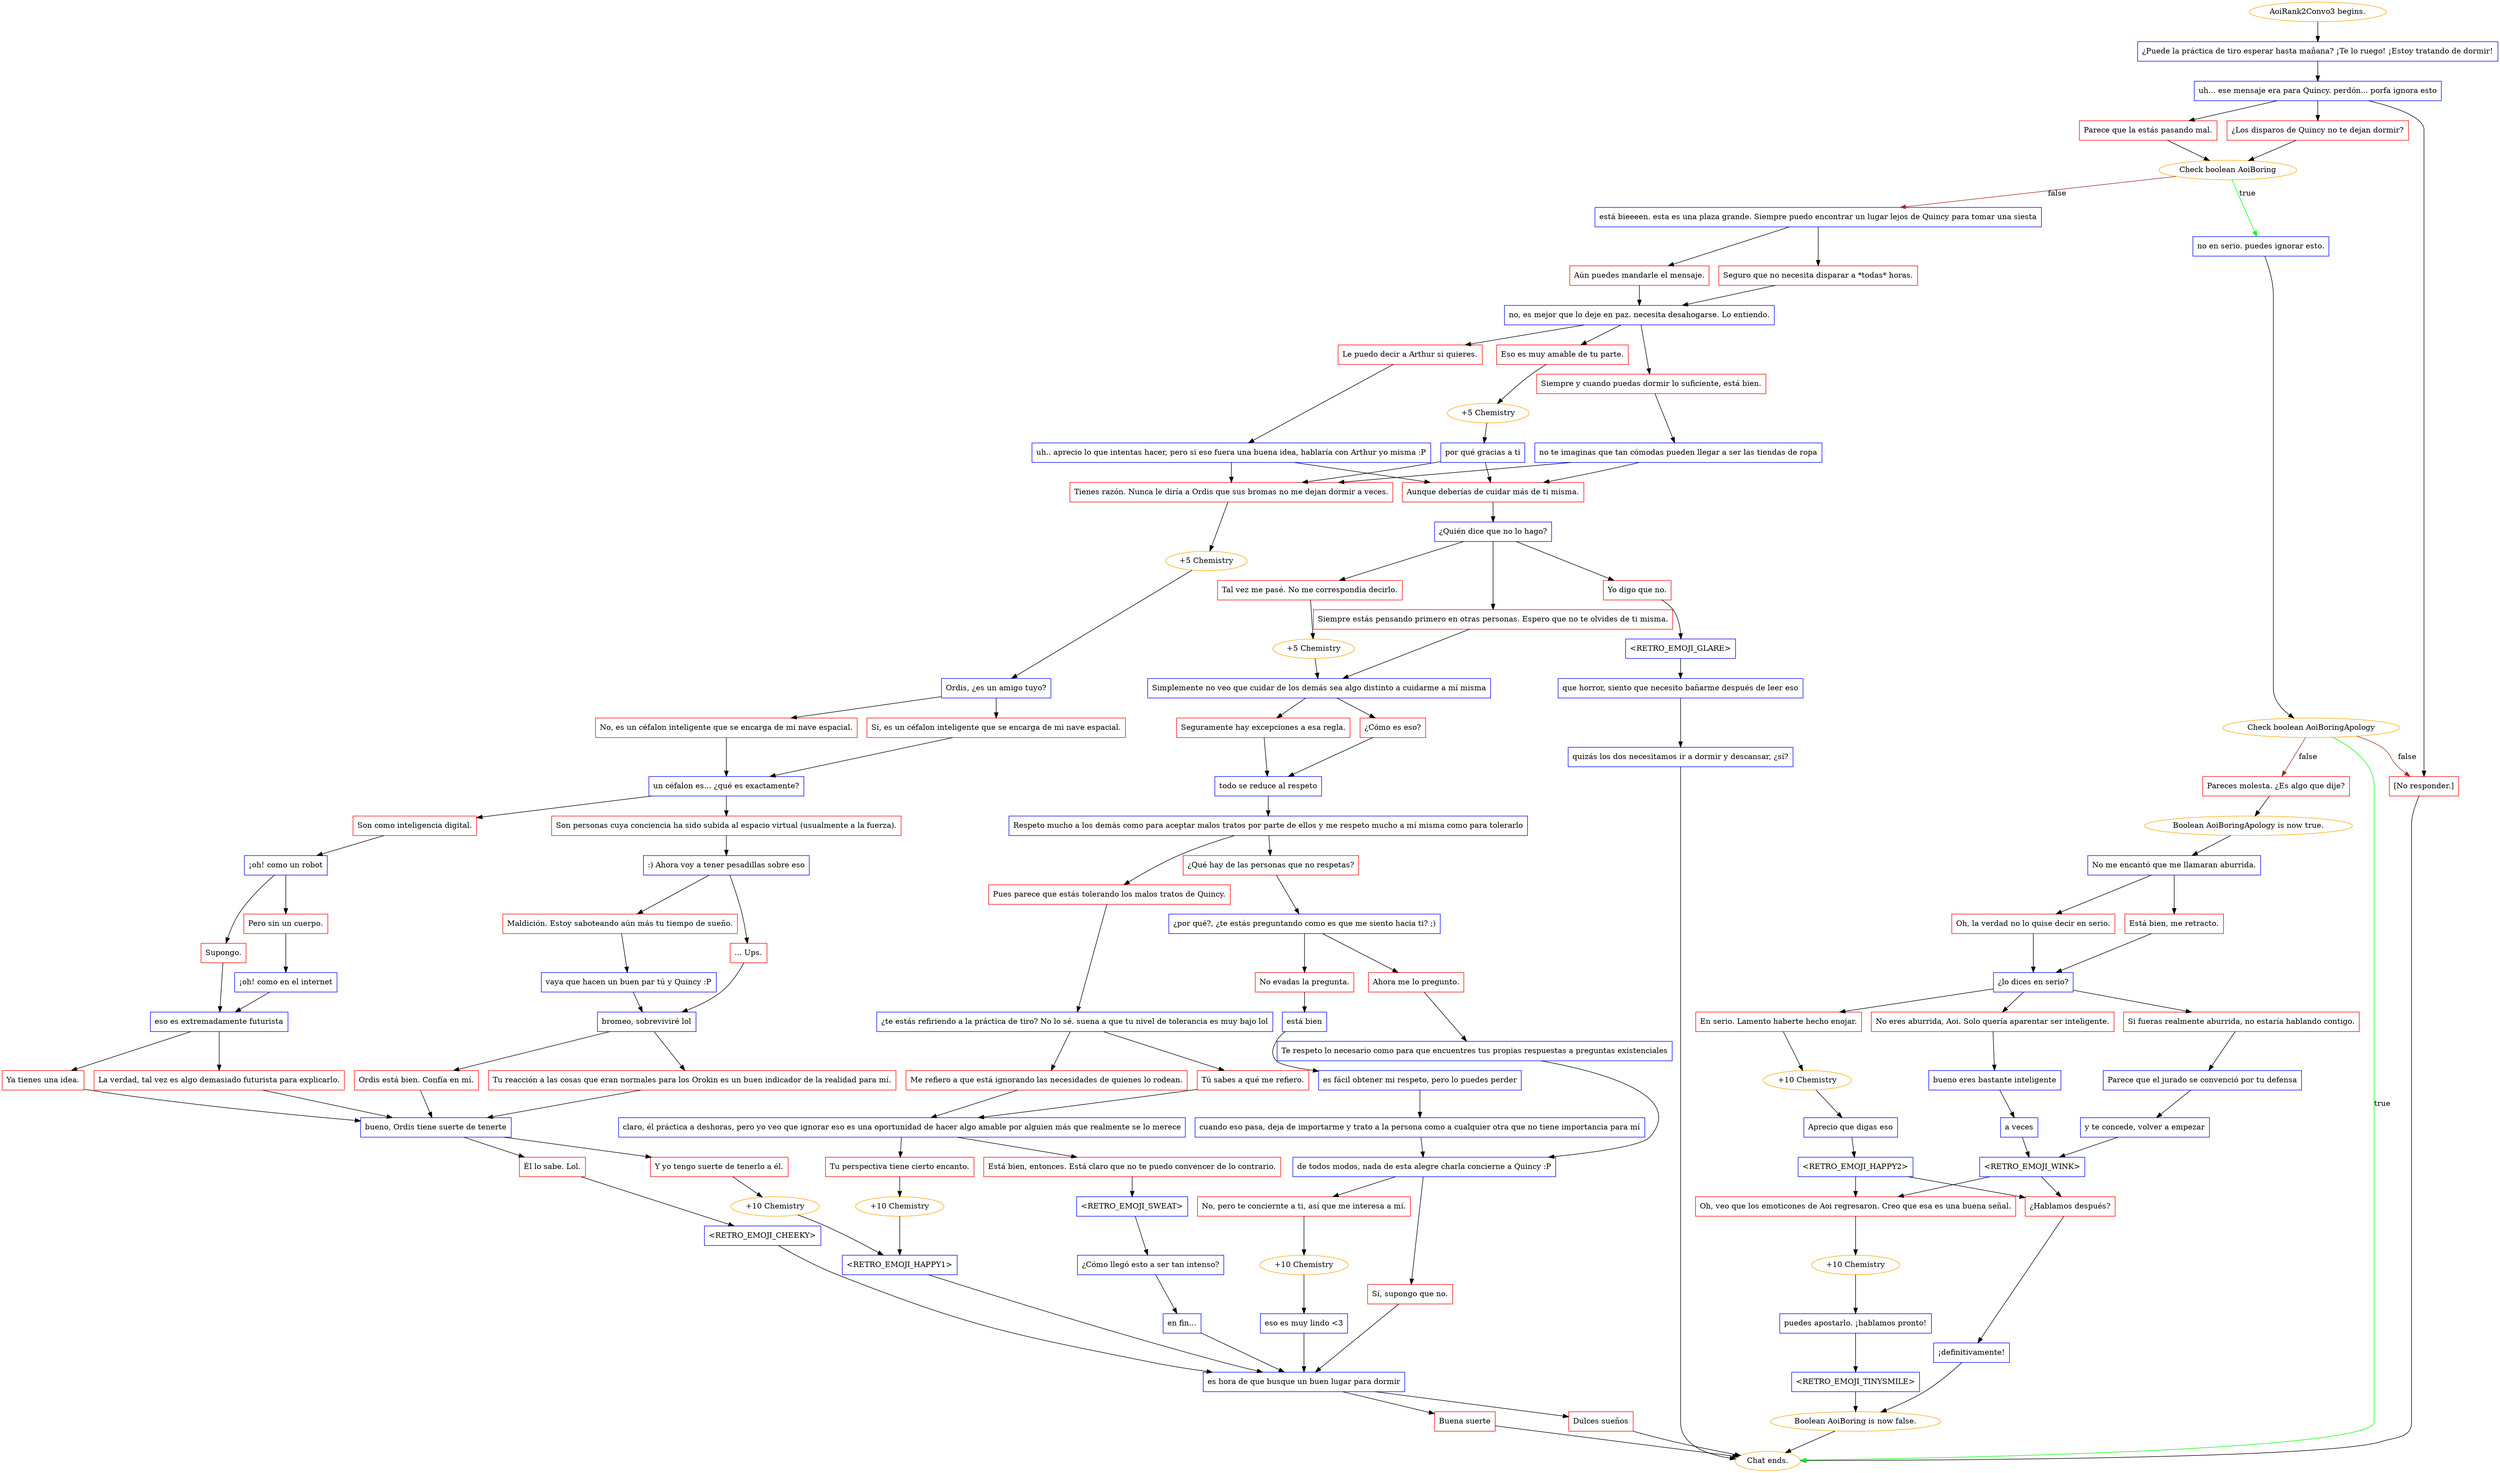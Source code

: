 digraph {
	"AoiRank2Convo3 begins." [color=orange];
		"AoiRank2Convo3 begins." -> j2753716497;
	j2753716497 [label="¿Puede la práctica de tiro esperar hasta mañana? ¡Te lo ruego! ¡Estoy tratando de dormir!",shape=box,color=blue];
		j2753716497 -> j465834116;
	j465834116 [label="uh... ese mensaje era para Quincy. perdón... porfa ignora esto",shape=box,color=blue];
		j465834116 -> j441967301;
		j465834116 -> j3120120188;
		j465834116 -> j216489096;
	j441967301 [label="¿Los disparos de Quincy no te dejan dormir?",shape=box,color=red];
		j441967301 -> j984047784;
	j3120120188 [label="Parece que la estás pasando mal.",shape=box,color=red];
		j3120120188 -> j984047784;
	j216489096 [label="[No responder.]",shape=box,color=red];
		j216489096 -> "Chat ends.";
	j984047784 [label="Check boolean AoiBoring",color=orange];
		j984047784 -> j3266497198 [label=true,color=green];
		j984047784 -> j3898870822 [label=false,color=brown];
	"Chat ends." [color=orange];
	j3266497198 [label="no en serio. puedes ignorar esto.",shape=box,color=blue];
		j3266497198 -> j1748829211;
	j3898870822 [label="está bieeeen. esta es una plaza grande. Siempre puedo encontrar un lugar lejos de Quincy para tomar una siesta",shape=box,color=blue];
		j3898870822 -> j3359425711;
		j3898870822 -> j2592573389;
	j1748829211 [label="Check boolean AoiBoringApology",color=orange];
		j1748829211 -> "Chat ends." [label=true,color=green];
		j1748829211 -> j3097975894 [label=false,color=brown];
		j1748829211 -> j216489096 [label=false,color=brown];
	j3359425711 [label="Seguro que no necesita disparar a *todas* horas.",shape=box,color=red];
		j3359425711 -> j3366065650;
	j2592573389 [label="Aún puedes mandarle el mensaje.",shape=box,color=red];
		j2592573389 -> j3366065650;
	j3097975894 [label="Pareces molesta. ¿Es algo que dije?",shape=box,color=red];
		j3097975894 -> j269731653;
	j3366065650 [label="no, es mejor que lo deje en paz. necesita desahogarse. Lo entiendo.",shape=box,color=blue];
		j3366065650 -> j2448569893;
		j3366065650 -> j1579508229;
		j3366065650 -> j266644992;
	j269731653 [label="Boolean AoiBoringApology is now true.",color=orange];
		j269731653 -> j3779507392;
	j2448569893 [label="Le puedo decir a Arthur si quieres.",shape=box,color=red];
		j2448569893 -> j3587260372;
	j1579508229 [label="Eso es muy amable de tu parte.",shape=box,color=red];
		j1579508229 -> j322364786;
	j266644992 [label="Siempre y cuando puedas dormir lo suficiente, está bien.",shape=box,color=red];
		j266644992 -> j694475524;
	j3779507392 [label="No me encantó que me llamaran aburrida.",shape=box,color=blue];
		j3779507392 -> j3460918245;
		j3779507392 -> j1706143753;
	j3587260372 [label="uh.. aprecio lo que intentas hacer, pero si eso fuera una buena idea, hablaría con Arthur yo misma :P",shape=box,color=blue];
		j3587260372 -> j934806695;
		j3587260372 -> j3586609438;
	j322364786 [label="+5 Chemistry",color=orange];
		j322364786 -> j3979946302;
	j694475524 [label="no te imaginas que tan cómodas pueden llegar a ser las tiendas de ropa",shape=box,color=blue];
		j694475524 -> j934806695;
		j694475524 -> j3586609438;
	j3460918245 [label="Oh, la verdad no lo quise decir en serio.",shape=box,color=red];
		j3460918245 -> j1463850779;
	j1706143753 [label="Está bien, me retracto.",shape=box,color=red];
		j1706143753 -> j1463850779;
	j934806695 [label="Tienes razón. Nunca le diría a Ordis que sus bromas no me dejan dormir a veces.",shape=box,color=red];
		j934806695 -> j751335429;
	j3586609438 [label="Aunque deberías de cuidar más de ti misma.",shape=box,color=red];
		j3586609438 -> j1462502247;
	j3979946302 [label="por qué gracias a ti",shape=box,color=blue];
		j3979946302 -> j934806695;
		j3979946302 -> j3586609438;
	j1463850779 [label="¿lo dices en serio?",shape=box,color=blue];
		j1463850779 -> j460845487;
		j1463850779 -> j3363823010;
		j1463850779 -> j1554546576;
	j751335429 [label="+5 Chemistry",color=orange];
		j751335429 -> j2723967454;
	j1462502247 [label="¿Quién dice que no lo hago?",shape=box,color=blue];
		j1462502247 -> j2445316511;
		j1462502247 -> j2082620131;
		j1462502247 -> j41327567;
	j460845487 [label="En serio. Lamento haberte hecho enojar.",shape=box,color=red];
		j460845487 -> j1559661538;
	j3363823010 [label="No eres aburrida, Aoi. Solo quería aparentar ser inteligente.",shape=box,color=red];
		j3363823010 -> j2896716841;
	j1554546576 [label="Si fueras realmente aburrida, no estaría hablando contigo.",shape=box,color=red];
		j1554546576 -> j85736834;
	j2723967454 [label="Ordis, ¿es un amigo tuyo?",shape=box,color=blue];
		j2723967454 -> j3938143415;
		j2723967454 -> j4180514129;
	j2445316511 [label="Siempre estás pensando primero en otras personas. Espero que no te olvides de ti misma.",shape=box,color=red];
		j2445316511 -> j1429961308;
	j2082620131 [label="Tal vez me pasé. No me correspondía decirlo.",shape=box,color=red];
		j2082620131 -> j3621854189;
	j41327567 [label="Yo digo que no.",shape=box,color=red];
		j41327567 -> j1612741882;
	j1559661538 [label="+10 Chemistry",color=orange];
		j1559661538 -> j230869487;
	j2896716841 [label="bueno eres bastante inteligente",shape=box,color=blue];
		j2896716841 -> j956873636;
	j85736834 [label="Parece que el jurado se convenció por tu defensa",shape=box,color=blue];
		j85736834 -> j3702953491;
	j3938143415 [label="Sí, es un céfalon inteligente que se encarga de mi nave espacial.",shape=box,color=red];
		j3938143415 -> j3824884285;
	j4180514129 [label="No, es un céfalon inteligente que se encarga de mi nave espacial.",shape=box,color=red];
		j4180514129 -> j3824884285;
	j1429961308 [label="Simplemente no veo que cuidar de los demás sea algo distinto a cuidarme a mí misma",shape=box,color=blue];
		j1429961308 -> j3142881605;
		j1429961308 -> j712739147;
	j3621854189 [label="+5 Chemistry",color=orange];
		j3621854189 -> j1429961308;
	j1612741882 [label="<RETRO_EMOJI_GLARE>",shape=box,color=blue];
		j1612741882 -> j2409038688;
	j230869487 [label="Aprecio que digas eso",shape=box,color=blue];
		j230869487 -> j1995693646;
	j956873636 [label="a veces",shape=box,color=blue];
		j956873636 -> j3783714755;
	j3702953491 [label="y te concede, volver a empezar",shape=box,color=blue];
		j3702953491 -> j3783714755;
	j3824884285 [label="un céfalon es... ¿qué es exactamente?",shape=box,color=blue];
		j3824884285 -> j534064754;
		j3824884285 -> j881541190;
	j3142881605 [label="Seguramente hay excepciones a esa regla.",shape=box,color=red];
		j3142881605 -> j119027794;
	j712739147 [label="¿Cómo es eso?",shape=box,color=red];
		j712739147 -> j119027794;
	j2409038688 [label="que horror, siento que necesito bañarme después de leer eso",shape=box,color=blue];
		j2409038688 -> j2233515350;
	j1995693646 [label="<RETRO_EMOJI_HAPPY2>",shape=box,color=blue];
		j1995693646 -> j133836590;
		j1995693646 -> j3113554048;
	j3783714755 [label="<RETRO_EMOJI_WINK>",shape=box,color=blue];
		j3783714755 -> j133836590;
		j3783714755 -> j3113554048;
	j534064754 [label="Son como inteligencia digital.",shape=box,color=red];
		j534064754 -> j3961375977;
	j881541190 [label="Son personas cuya conciencia ha sido subida al espacio virtual (usualmente a la fuerza).",shape=box,color=red];
		j881541190 -> j1777655180;
	j119027794 [label="todo se reduce al respeto",shape=box,color=blue];
		j119027794 -> j602850341;
	j2233515350 [label="quizás los dos necesitamos ir a dormir y descansar, ¿sí?",shape=box,color=blue];
		j2233515350 -> "Chat ends.";
	j133836590 [label="¿Hablamos después?",shape=box,color=red];
		j133836590 -> j4269963070;
	j3113554048 [label="Oh, veo que los emoticones de Aoi regresaron. Creo que esa es una buena señal.",shape=box,color=red];
		j3113554048 -> j3516462567;
	j3961375977 [label="¡oh! como un robot",shape=box,color=blue];
		j3961375977 -> j241572257;
		j3961375977 -> j1156933852;
	j1777655180 [label=":) Ahora voy a tener pesadillas sobre eso",shape=box,color=blue];
		j1777655180 -> j3573232780;
		j1777655180 -> j2869484978;
	j602850341 [label="Respeto mucho a los demás como para aceptar malos tratos por parte de ellos y me respeto mucho a mí misma como para tolerarlo",shape=box,color=blue];
		j602850341 -> j4014551107;
		j602850341 -> j3140761292;
	j4269963070 [label="¡definitivamente!",shape=box,color=blue];
		j4269963070 -> j2581611291;
	j3516462567 [label="+10 Chemistry",color=orange];
		j3516462567 -> j1354863405;
	j241572257 [label="Supongo.",shape=box,color=red];
		j241572257 -> j1608368402;
	j1156933852 [label="Pero sin un cuerpo.",shape=box,color=red];
		j1156933852 -> j4131236517;
	j3573232780 [label="Maldición. Estoy saboteando aún más tu tiempo de sueño.",shape=box,color=red];
		j3573232780 -> j2201439142;
	j2869484978 [label="... Ups.",shape=box,color=red];
		j2869484978 -> j371029133;
	j4014551107 [label="¿Qué hay de las personas que no respetas?",shape=box,color=red];
		j4014551107 -> j2570602777;
	j3140761292 [label="Pues parece que estás tolerando los malos tratos de Quincy.",shape=box,color=red];
		j3140761292 -> j1743946213;
	j2581611291 [label="Boolean AoiBoring is now false.",color=orange];
		j2581611291 -> "Chat ends.";
	j1354863405 [label="puedes apostarlo. ¡hablamos pronto!",shape=box,color=blue];
		j1354863405 -> j153386734;
	j1608368402 [label="eso es extremadamente futurista",shape=box,color=blue];
		j1608368402 -> j3734621966;
		j1608368402 -> j1163435548;
	j4131236517 [label="¡oh! como en el internet",shape=box,color=blue];
		j4131236517 -> j1608368402;
	j2201439142 [label="vaya que hacen un buen par tú y Quincy :P",shape=box,color=blue];
		j2201439142 -> j371029133;
	j371029133 [label="bromeo, sobreviviré lol",shape=box,color=blue];
		j371029133 -> j1505173578;
		j371029133 -> j2279972836;
	j2570602777 [label="¿por qué?, ¿te estás preguntando como es que me siento hacia ti? ;)",shape=box,color=blue];
		j2570602777 -> j1293277771;
		j2570602777 -> j334817091;
	j1743946213 [label="¿te estás refiriendo a la práctica de tiro? No lo sé. suena a que tu nivel de tolerancia es muy bajo lol",shape=box,color=blue];
		j1743946213 -> j2073791064;
		j1743946213 -> j2091284913;
	j153386734 [label="<RETRO_EMOJI_TINYSMILE>",shape=box,color=blue];
		j153386734 -> j2581611291;
	j3734621966 [label="Ya tienes una idea.",shape=box,color=red];
		j3734621966 -> j3722803195;
	j1163435548 [label="La verdad, tal vez es algo demasiado futurista para explicarlo.",shape=box,color=red];
		j1163435548 -> j3722803195;
	j1505173578 [label="Ordis está bien. Confía en mí.",shape=box,color=red];
		j1505173578 -> j3722803195;
	j2279972836 [label="Tu reacción a las cosas que eran normales para los Orokin es un buen indicador de la realidad para mí.",shape=box,color=red];
		j2279972836 -> j3722803195;
	j1293277771 [label="Ahora me lo pregunto.",shape=box,color=red];
		j1293277771 -> j3056160362;
	j334817091 [label="No evadas la pregunta.",shape=box,color=red];
		j334817091 -> j2848224631;
	j2073791064 [label="Tú sabes a qué me refiero.",shape=box,color=red];
		j2073791064 -> j1350804473;
	j2091284913 [label="Me refiero a que está ignorando las necesidades de quienes lo rodean.",shape=box,color=red];
		j2091284913 -> j1350804473;
	j3722803195 [label="bueno, Ordis tiene suerte de tenerte",shape=box,color=blue];
		j3722803195 -> j324696380;
		j3722803195 -> j2896880984;
	j3056160362 [label="Te respeto lo necesario como para que encuentres tus propias respuestas a preguntas existenciales",shape=box,color=blue];
		j3056160362 -> j3614388193;
	j2848224631 [label="está bien",shape=box,color=blue];
		j2848224631 -> j1418744141;
	j1350804473 [label="claro, él práctica a deshoras, pero yo veo que ignorar eso es una oportunidad de hacer algo amable por alguien más que realmente se lo merece",shape=box,color=blue];
		j1350804473 -> j2762820007;
		j1350804473 -> j2101989734;
	j324696380 [label="Él lo sabe. Lol.",shape=box,color=red];
		j324696380 -> j2471765200;
	j2896880984 [label="Y yo tengo suerte de tenerlo a él.",shape=box,color=red];
		j2896880984 -> j149897694;
	j3614388193 [label="de todos modos, nada de esta alegre charla concierne a Quincy :P",shape=box,color=blue];
		j3614388193 -> j1153589839;
		j3614388193 -> j4098697607;
	j1418744141 [label="es fácil obtener mi respeto, pero lo puedes perder",shape=box,color=blue];
		j1418744141 -> j2866104708;
	j2762820007 [label="Está bien, entonces. Está claro que no te puedo convencer de lo contrario.",shape=box,color=red];
		j2762820007 -> j1554969866;
	j2101989734 [label="Tu perspectiva tiene cierto encanto.",shape=box,color=red];
		j2101989734 -> j2942515164;
	j2471765200 [label="<RETRO_EMOJI_CHEEKY>",shape=box,color=blue];
		j2471765200 -> j1240084388;
	j149897694 [label="+10 Chemistry",color=orange];
		j149897694 -> j3131050497;
	j1153589839 [label="No, pero te conciernte a ti, así que me interesa a mí.",shape=box,color=red];
		j1153589839 -> j1854901772;
	j4098697607 [label="Sí, supongo que no.",shape=box,color=red];
		j4098697607 -> j1240084388;
	j2866104708 [label="cuando eso pasa, deja de importarme y trato a la persona como a cualquier otra que no tiene importancia para mí",shape=box,color=blue];
		j2866104708 -> j3614388193;
	j1554969866 [label="<RETRO_EMOJI_SWEAT>",shape=box,color=blue];
		j1554969866 -> j1317755632;
	j2942515164 [label="+10 Chemistry",color=orange];
		j2942515164 -> j3131050497;
	j1240084388 [label="es hora de que busque un buen lugar para dormir",shape=box,color=blue];
		j1240084388 -> j918896681;
		j1240084388 -> j3338181979;
	j3131050497 [label="<RETRO_EMOJI_HAPPY1>",shape=box,color=blue];
		j3131050497 -> j1240084388;
	j1854901772 [label="+10 Chemistry",color=orange];
		j1854901772 -> j181988932;
	j1317755632 [label="¿Cómo llegó esto a ser tan intenso?",shape=box,color=blue];
		j1317755632 -> j2072672141;
	j918896681 [label="Buena suerte",shape=box,color=red];
		j918896681 -> "Chat ends.";
	j3338181979 [label="Dulces sueños",shape=box,color=red];
		j3338181979 -> "Chat ends.";
	j181988932 [label="eso es muy lindo <3",shape=box,color=blue];
		j181988932 -> j1240084388;
	j2072672141 [label="en fin...",shape=box,color=blue];
		j2072672141 -> j1240084388;
}